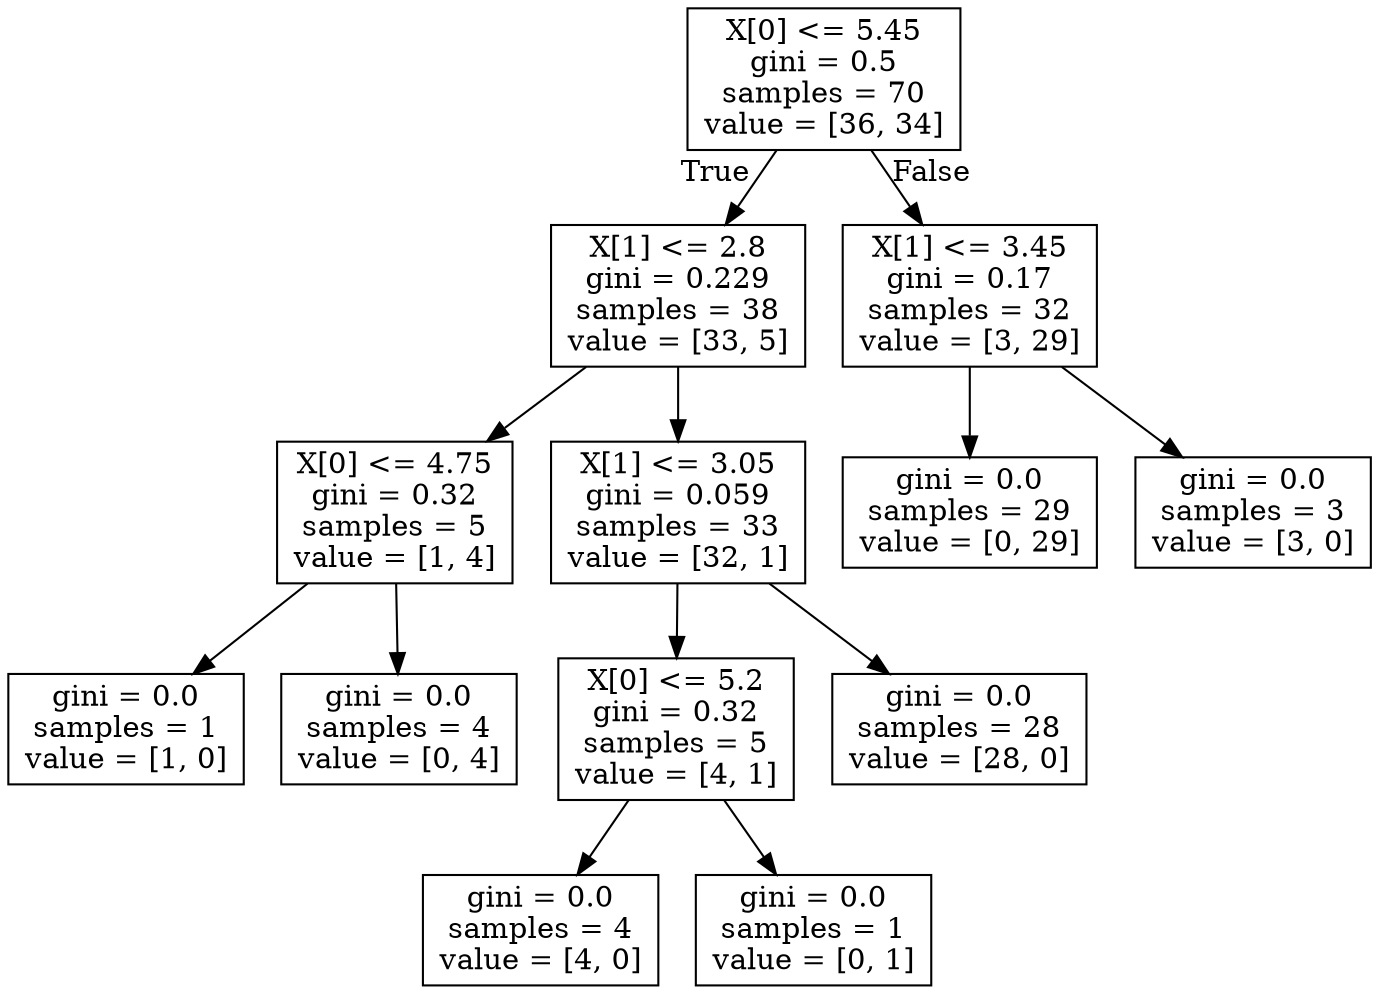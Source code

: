 digraph Tree {
node [shape=box] ;
0 [label="X[0] <= 5.45\ngini = 0.5\nsamples = 70\nvalue = [36, 34]"] ;
1 [label="X[1] <= 2.8\ngini = 0.229\nsamples = 38\nvalue = [33, 5]"] ;
0 -> 1 [labeldistance=2.5, labelangle=45, headlabel="True"] ;
2 [label="X[0] <= 4.75\ngini = 0.32\nsamples = 5\nvalue = [1, 4]"] ;
1 -> 2 ;
3 [label="gini = 0.0\nsamples = 1\nvalue = [1, 0]"] ;
2 -> 3 ;
4 [label="gini = 0.0\nsamples = 4\nvalue = [0, 4]"] ;
2 -> 4 ;
5 [label="X[1] <= 3.05\ngini = 0.059\nsamples = 33\nvalue = [32, 1]"] ;
1 -> 5 ;
6 [label="X[0] <= 5.2\ngini = 0.32\nsamples = 5\nvalue = [4, 1]"] ;
5 -> 6 ;
7 [label="gini = 0.0\nsamples = 4\nvalue = [4, 0]"] ;
6 -> 7 ;
8 [label="gini = 0.0\nsamples = 1\nvalue = [0, 1]"] ;
6 -> 8 ;
9 [label="gini = 0.0\nsamples = 28\nvalue = [28, 0]"] ;
5 -> 9 ;
10 [label="X[1] <= 3.45\ngini = 0.17\nsamples = 32\nvalue = [3, 29]"] ;
0 -> 10 [labeldistance=2.5, labelangle=-45, headlabel="False"] ;
11 [label="gini = 0.0\nsamples = 29\nvalue = [0, 29]"] ;
10 -> 11 ;
12 [label="gini = 0.0\nsamples = 3\nvalue = [3, 0]"] ;
10 -> 12 ;
}